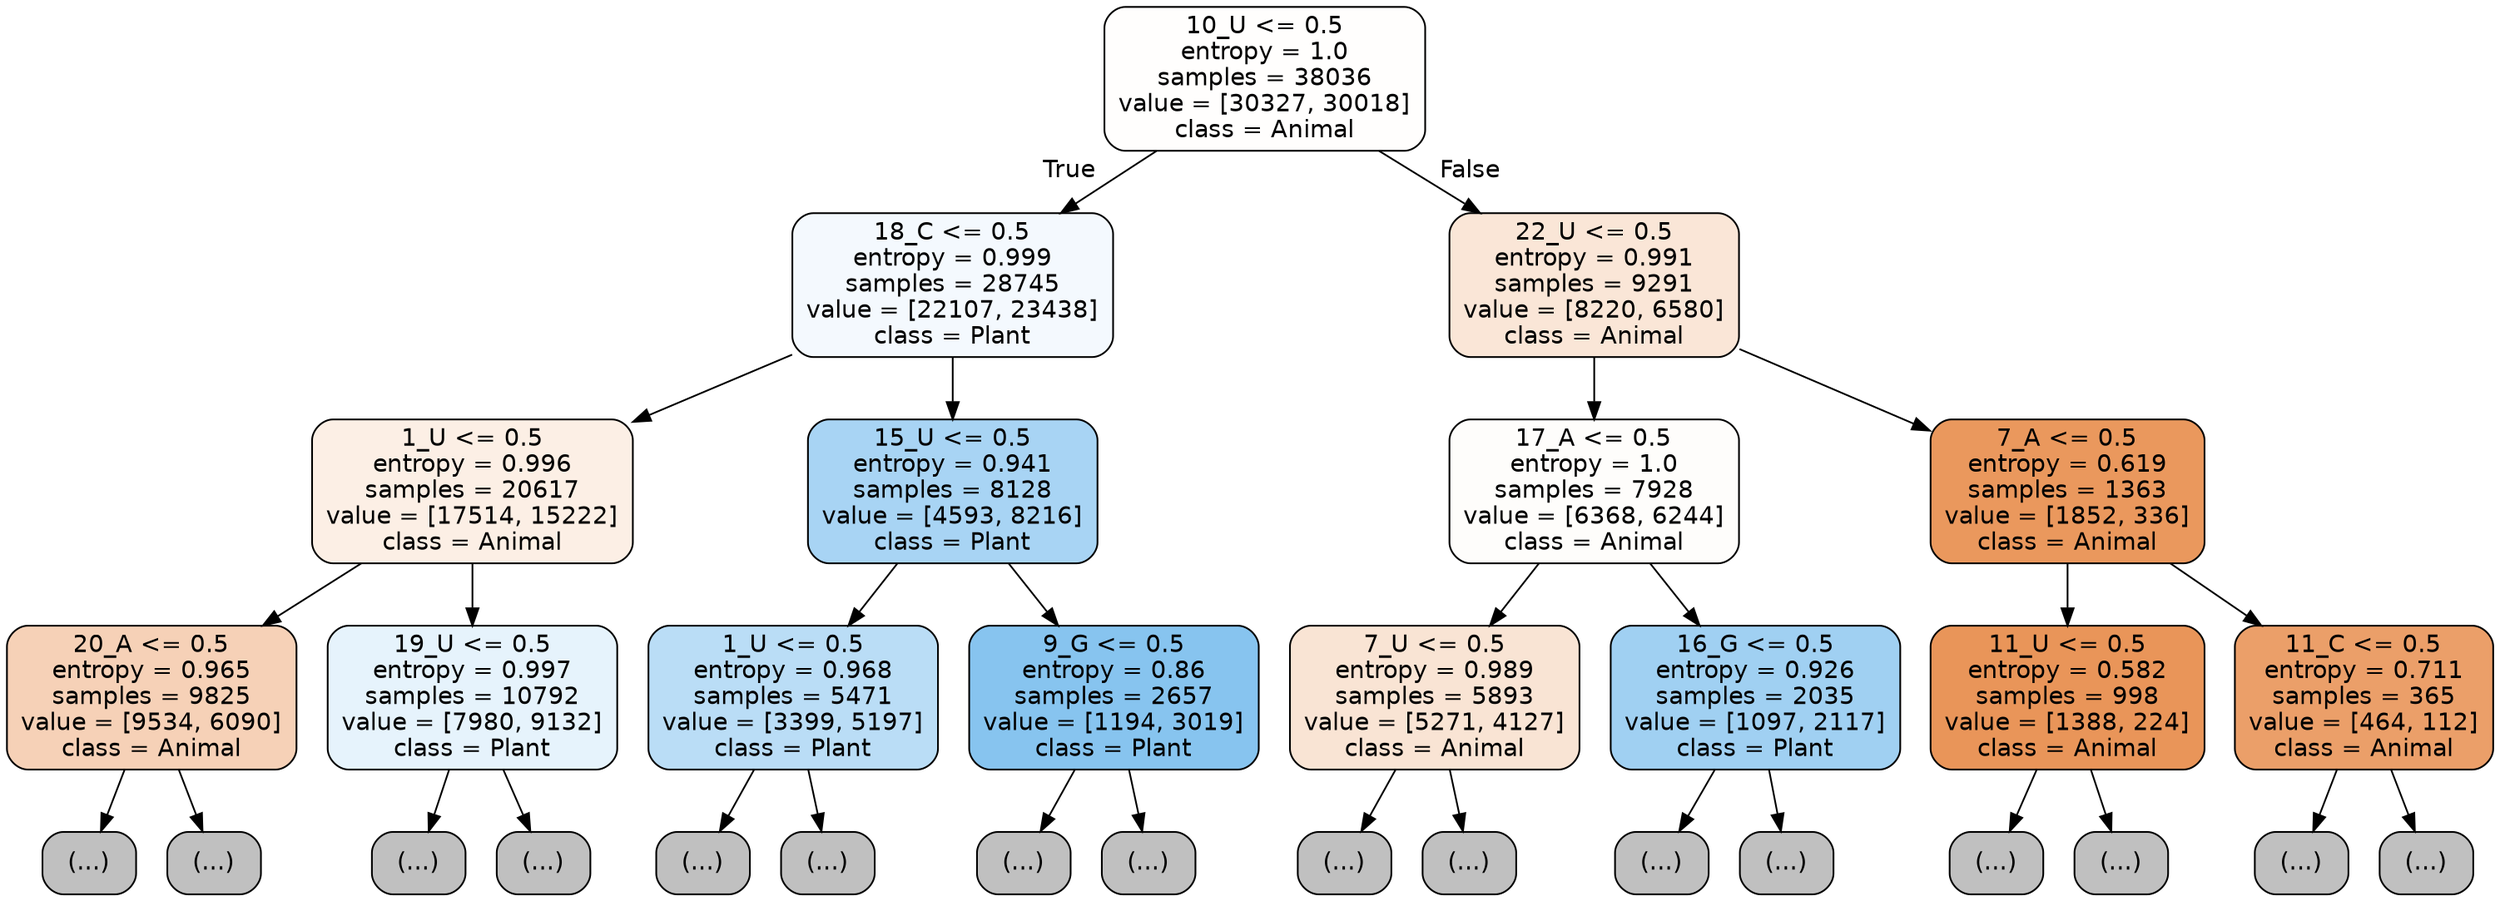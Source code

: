 digraph Tree {
node [shape=box, style="filled, rounded", color="black", fontname="helvetica"] ;
edge [fontname="helvetica"] ;
0 [label="10_U <= 0.5\nentropy = 1.0\nsamples = 38036\nvalue = [30327, 30018]\nclass = Animal", fillcolor="#fffefd"] ;
1 [label="18_C <= 0.5\nentropy = 0.999\nsamples = 28745\nvalue = [22107, 23438]\nclass = Plant", fillcolor="#f4f9fe"] ;
0 -> 1 [labeldistance=2.5, labelangle=45, headlabel="True"] ;
2 [label="1_U <= 0.5\nentropy = 0.996\nsamples = 20617\nvalue = [17514, 15222]\nclass = Animal", fillcolor="#fcefe5"] ;
1 -> 2 ;
3 [label="20_A <= 0.5\nentropy = 0.965\nsamples = 9825\nvalue = [9534, 6090]\nclass = Animal", fillcolor="#f6d1b7"] ;
2 -> 3 ;
4 [label="(...)", fillcolor="#C0C0C0"] ;
3 -> 4 ;
4177 [label="(...)", fillcolor="#C0C0C0"] ;
3 -> 4177 ;
5368 [label="19_U <= 0.5\nentropy = 0.997\nsamples = 10792\nvalue = [7980, 9132]\nclass = Plant", fillcolor="#e6f3fc"] ;
2 -> 5368 ;
5369 [label="(...)", fillcolor="#C0C0C0"] ;
5368 -> 5369 ;
8450 [label="(...)", fillcolor="#C0C0C0"] ;
5368 -> 8450 ;
9539 [label="15_U <= 0.5\nentropy = 0.941\nsamples = 8128\nvalue = [4593, 8216]\nclass = Plant", fillcolor="#a8d4f4"] ;
1 -> 9539 ;
9540 [label="1_U <= 0.5\nentropy = 0.968\nsamples = 5471\nvalue = [3399, 5197]\nclass = Plant", fillcolor="#baddf6"] ;
9539 -> 9540 ;
9541 [label="(...)", fillcolor="#C0C0C0"] ;
9540 -> 9541 ;
10796 [label="(...)", fillcolor="#C0C0C0"] ;
9540 -> 10796 ;
11633 [label="9_G <= 0.5\nentropy = 0.86\nsamples = 2657\nvalue = [1194, 3019]\nclass = Plant", fillcolor="#87c4ef"] ;
9539 -> 11633 ;
11634 [label="(...)", fillcolor="#C0C0C0"] ;
11633 -> 11634 ;
12137 [label="(...)", fillcolor="#C0C0C0"] ;
11633 -> 12137 ;
12308 [label="22_U <= 0.5\nentropy = 0.991\nsamples = 9291\nvalue = [8220, 6580]\nclass = Animal", fillcolor="#fae6d7"] ;
0 -> 12308 [labeldistance=2.5, labelangle=-45, headlabel="False"] ;
12309 [label="17_A <= 0.5\nentropy = 1.0\nsamples = 7928\nvalue = [6368, 6244]\nclass = Animal", fillcolor="#fefdfb"] ;
12308 -> 12309 ;
12310 [label="7_U <= 0.5\nentropy = 0.989\nsamples = 5893\nvalue = [5271, 4127]\nclass = Animal", fillcolor="#f9e4d4"] ;
12309 -> 12310 ;
12311 [label="(...)", fillcolor="#C0C0C0"] ;
12310 -> 12311 ;
14596 [label="(...)", fillcolor="#C0C0C0"] ;
12310 -> 14596 ;
15565 [label="16_G <= 0.5\nentropy = 0.926\nsamples = 2035\nvalue = [1097, 2117]\nclass = Plant", fillcolor="#a0d0f2"] ;
12309 -> 15565 ;
15566 [label="(...)", fillcolor="#C0C0C0"] ;
15565 -> 15566 ;
16197 [label="(...)", fillcolor="#C0C0C0"] ;
15565 -> 16197 ;
16468 [label="7_A <= 0.5\nentropy = 0.619\nsamples = 1363\nvalue = [1852, 336]\nclass = Animal", fillcolor="#ea985d"] ;
12308 -> 16468 ;
16469 [label="11_U <= 0.5\nentropy = 0.582\nsamples = 998\nvalue = [1388, 224]\nclass = Animal", fillcolor="#e99559"] ;
16468 -> 16469 ;
16470 [label="(...)", fillcolor="#C0C0C0"] ;
16469 -> 16470 ;
16711 [label="(...)", fillcolor="#C0C0C0"] ;
16469 -> 16711 ;
16802 [label="11_C <= 0.5\nentropy = 0.711\nsamples = 365\nvalue = [464, 112]\nclass = Animal", fillcolor="#eb9f69"] ;
16468 -> 16802 ;
16803 [label="(...)", fillcolor="#C0C0C0"] ;
16802 -> 16803 ;
16930 [label="(...)", fillcolor="#C0C0C0"] ;
16802 -> 16930 ;
}